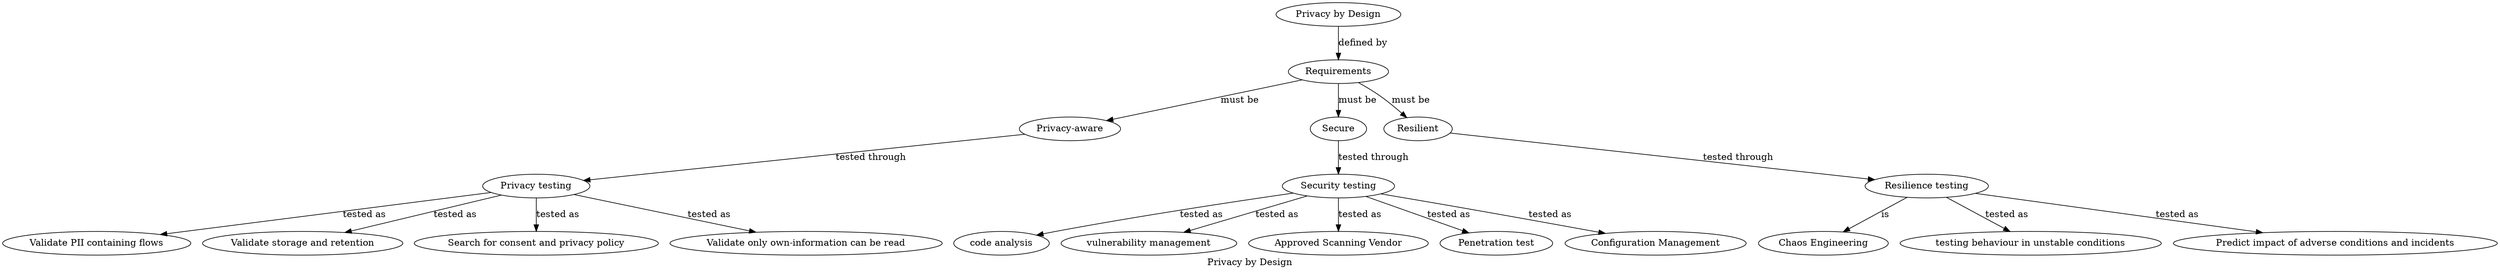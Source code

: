 digraph G {
label = "Privacy by Design"

PbD  [label="Privacy by Design"]
PbDReqs [label="Requirements"]
PrivTest [label="Privacy testing"]
SecTest [label="Security testing"]
ResTest [label="Resilience testing"]
PrivAware [label="Privacy-aware"]
Secure [label="Secure"]
Resilient [label="Resilient"]

PIIflowVal [label="Validate PII containing flows"]
StorRet [label="Validate storage and retention"]
Consent [label="Search for consent and privacy policy"]
UserVal [label="Validate only own-information can be read"]

CodAnal [label="code analysis"]
VulnMgt [label="vulnerability management"]
ASV [label="Approved Scanning Vendor"]
Pentest [label="Penetration test"]
ConfigMgt [label="Configuration Management"]

ChaosEng [label="Chaos Engineering"]
TestUnst [label="testing behaviour in unstable conditions"]
PredImp [label="Predict impact of adverse conditions and incidents"]

PbD -> PbDReqs [label="defined by"]
PbDReqs -> PrivAware [label="must be"]
PbDReqs -> Secure [label="must be"]
PbDReqs -> Resilient [label="must be"]
PrivAware -> PrivTest [label="tested through"]
Secure -> SecTest [label="tested through"]
Resilient -> ResTest [label="tested through"]

PrivTest -> PIIflowVal [label="tested as"]
PrivTest -> StorRet [label="tested as"]
PrivTest -> Consent [label="tested as"]
PrivTest -> UserVal [label="tested as"]

SecTest -> CodAnal [label="tested as"]
SecTest -> VulnMgt [label="tested as"]
SecTest -> ConfigMgt [label="tested as"]
SecTest -> ASV [label="tested as"]
SecTest -> Pentest [label="tested as"]

ResTest -> ChaosEng [label="is"]
ResTest -> TestUnst [label="tested as"]
ResTest -> PredImp [label="tested as"]

}

